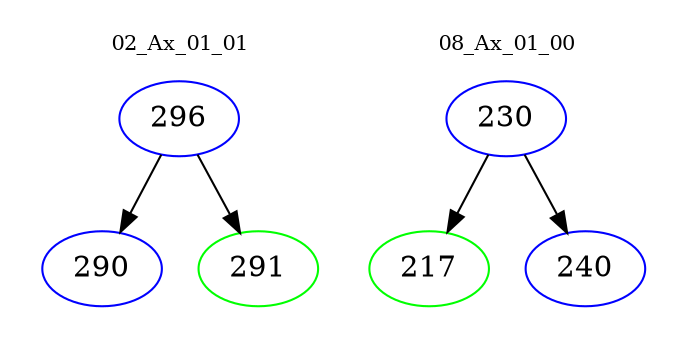 digraph{
subgraph cluster_0 {
color = white
label = "02_Ax_01_01";
fontsize=10;
T0_296 [label="296", color="blue"]
T0_296 -> T0_290 [color="black"]
T0_290 [label="290", color="blue"]
T0_296 -> T0_291 [color="black"]
T0_291 [label="291", color="green"]
}
subgraph cluster_1 {
color = white
label = "08_Ax_01_00";
fontsize=10;
T1_230 [label="230", color="blue"]
T1_230 -> T1_217 [color="black"]
T1_217 [label="217", color="green"]
T1_230 -> T1_240 [color="black"]
T1_240 [label="240", color="blue"]
}
}
